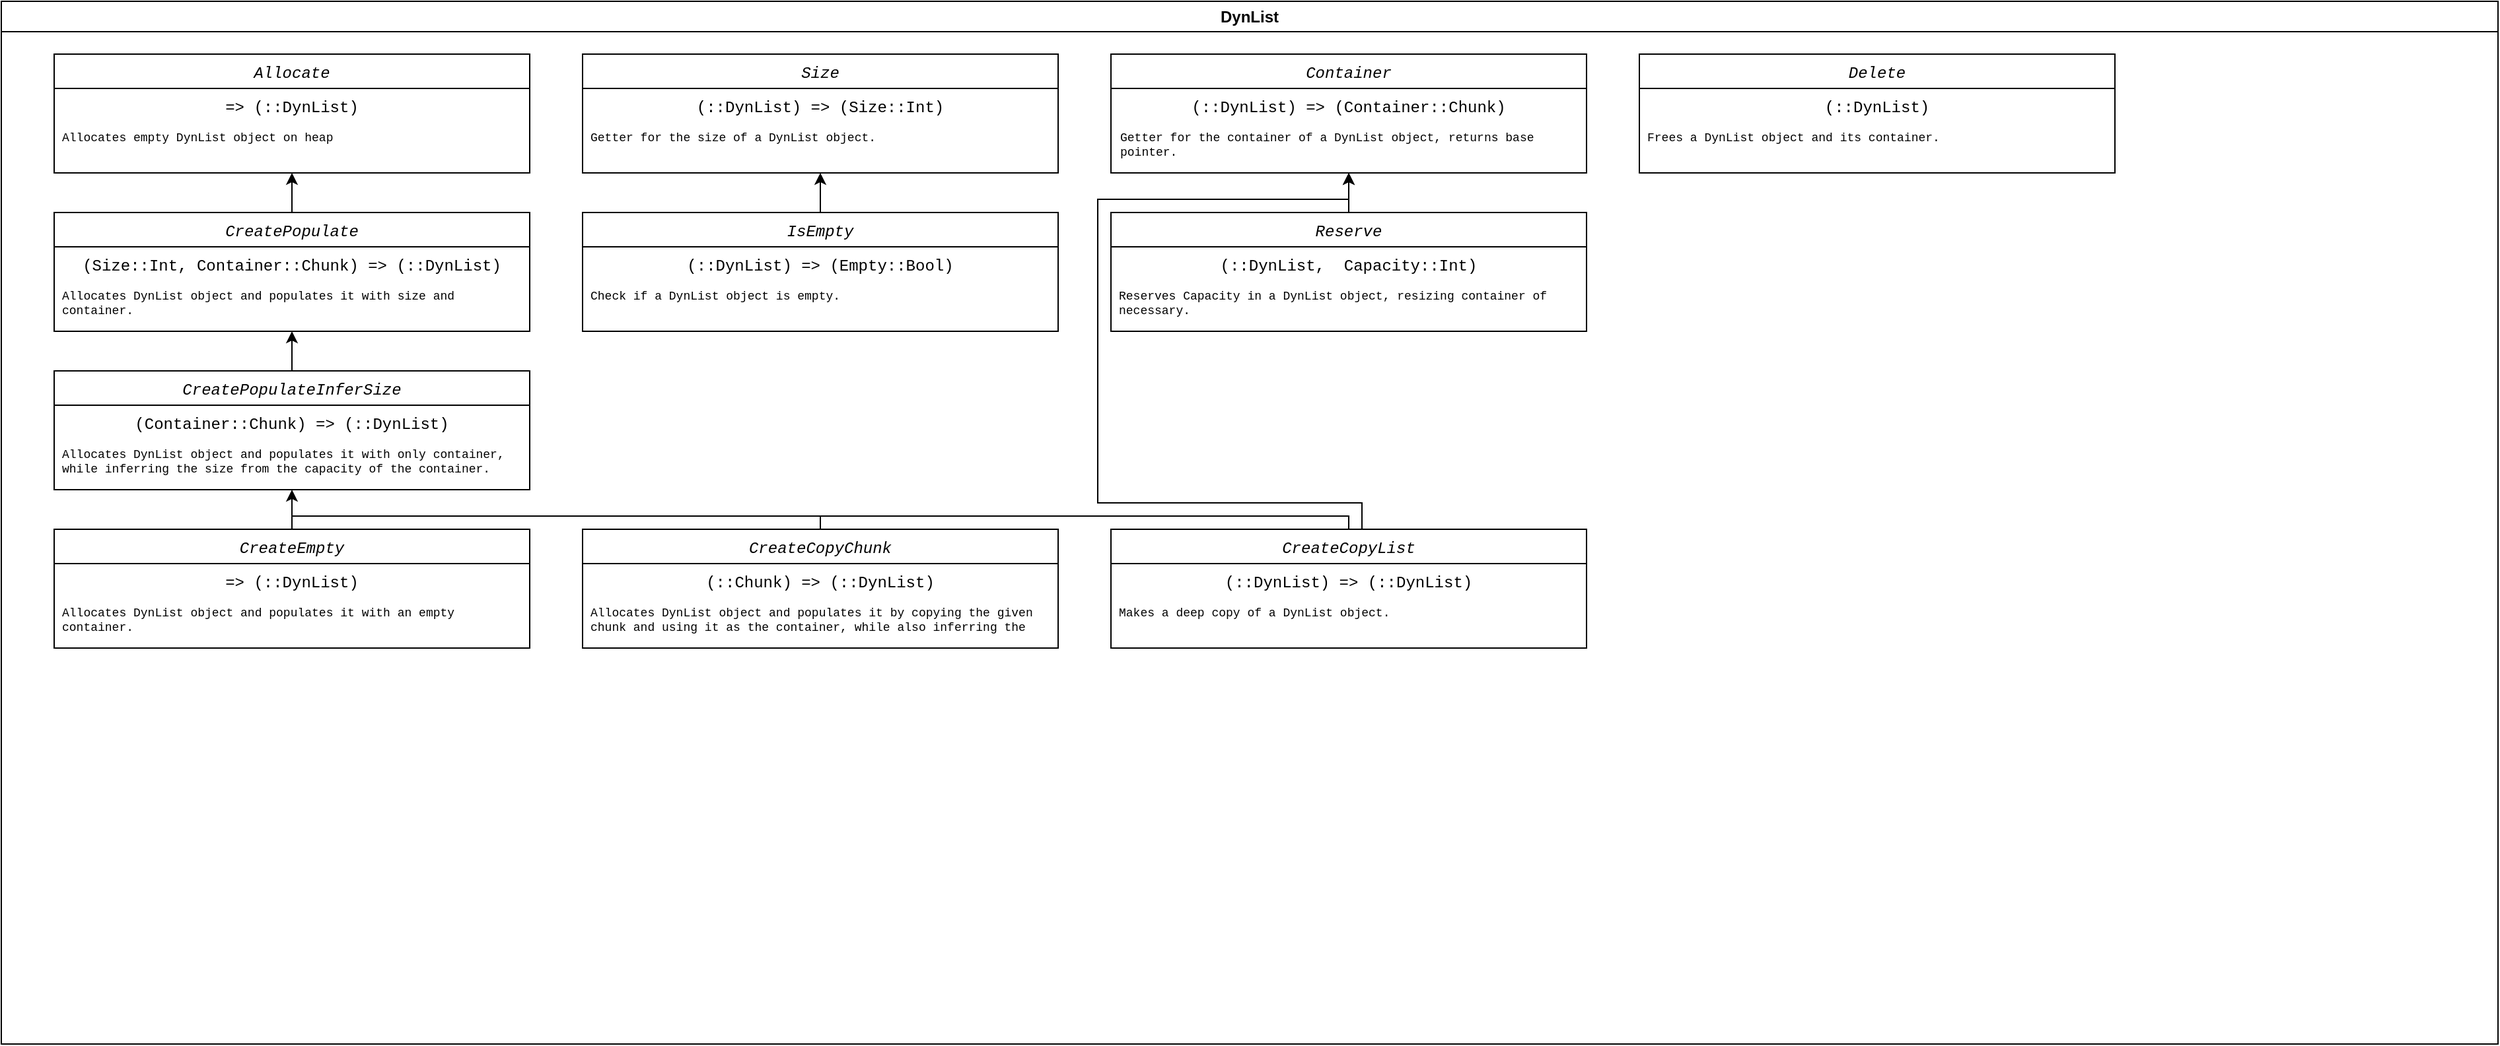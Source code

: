 <mxfile version="24.8.2">
  <diagram id="C5RBs43oDa-KdzZeNtuy" name="Page-1">
    <mxGraphModel dx="1327" dy="1308" grid="1" gridSize="10" guides="1" tooltips="1" connect="1" arrows="1" fold="1" page="1" pageScale="1" pageWidth="827" pageHeight="1169" math="0" shadow="0">
      <root>
        <mxCell id="WIyWlLk6GJQsqaUBKTNV-0" />
        <mxCell id="WIyWlLk6GJQsqaUBKTNV-1" parent="WIyWlLk6GJQsqaUBKTNV-0" />
        <mxCell id="zkfFHV4jXpPFQw0GAbJ--0" value="Allocate" style="swimlane;fontStyle=2;align=center;verticalAlign=top;childLayout=stackLayout;horizontal=1;startSize=26;horizontalStack=0;resizeParent=1;resizeLast=0;collapsible=1;marginBottom=0;rounded=0;shadow=0;strokeWidth=1;fontFamily=Courier New;" parent="WIyWlLk6GJQsqaUBKTNV-1" vertex="1">
          <mxGeometry x="80" y="80" width="360" height="90" as="geometry">
            <mxRectangle x="230" y="140" width="160" height="26" as="alternateBounds" />
          </mxGeometry>
        </mxCell>
        <mxCell id="zkfFHV4jXpPFQw0GAbJ--1" value="=&gt; (::DynList)" style="text;align=center;verticalAlign=top;spacingLeft=4;spacingRight=4;overflow=hidden;rotatable=0;points=[[0,0.5],[1,0.5]];portConstraint=eastwest;fontFamily=Courier New;" parent="zkfFHV4jXpPFQw0GAbJ--0" vertex="1">
          <mxGeometry y="26" width="360" height="26" as="geometry" />
        </mxCell>
        <mxCell id="98w87D4PLKCgbTlnpIyC-10" style="edgeStyle=orthogonalEdgeStyle;rounded=0;orthogonalLoop=1;jettySize=auto;html=1;entryX=0.5;entryY=1;entryDx=0;entryDy=0;" parent="WIyWlLk6GJQsqaUBKTNV-1" source="98w87D4PLKCgbTlnpIyC-5" target="zkfFHV4jXpPFQw0GAbJ--0" edge="1">
          <mxGeometry relative="1" as="geometry" />
        </mxCell>
        <mxCell id="98w87D4PLKCgbTlnpIyC-5" value="CreatePopulate" style="swimlane;fontStyle=2;align=center;verticalAlign=top;childLayout=stackLayout;horizontal=1;startSize=26;horizontalStack=0;resizeParent=1;resizeLast=0;collapsible=1;marginBottom=0;rounded=0;shadow=0;strokeWidth=1;fontFamily=Courier New;" parent="WIyWlLk6GJQsqaUBKTNV-1" vertex="1">
          <mxGeometry x="80" y="200" width="360" height="90" as="geometry">
            <mxRectangle x="230" y="140" width="160" height="26" as="alternateBounds" />
          </mxGeometry>
        </mxCell>
        <mxCell id="98w87D4PLKCgbTlnpIyC-6" value="(Size::Int, Container::Chunk) =&gt; (::DynList)" style="text;align=center;verticalAlign=top;spacingLeft=4;spacingRight=4;overflow=hidden;rotatable=0;points=[[0,0.5],[1,0.5]];portConstraint=eastwest;fontFamily=Courier New;" parent="98w87D4PLKCgbTlnpIyC-5" vertex="1">
          <mxGeometry y="26" width="360" height="26" as="geometry" />
        </mxCell>
        <mxCell id="98w87D4PLKCgbTlnpIyC-7" value="Allocates DynList object and populates it with size and container." style="text;align=left;verticalAlign=top;spacingLeft=4;spacingRight=4;overflow=hidden;rotatable=0;points=[[0,0.5],[1,0.5]];portConstraint=eastwest;rounded=0;shadow=0;html=0;fontSize=9;fontFamily=Courier New;whiteSpace=wrap;" parent="98w87D4PLKCgbTlnpIyC-5" vertex="1">
          <mxGeometry y="52" width="360" height="26" as="geometry" />
        </mxCell>
        <mxCell id="98w87D4PLKCgbTlnpIyC-15" style="edgeStyle=orthogonalEdgeStyle;rounded=0;orthogonalLoop=1;jettySize=auto;html=1;entryX=0.5;entryY=1;entryDx=0;entryDy=0;" parent="WIyWlLk6GJQsqaUBKTNV-1" source="98w87D4PLKCgbTlnpIyC-12" target="98w87D4PLKCgbTlnpIyC-5" edge="1">
          <mxGeometry relative="1" as="geometry" />
        </mxCell>
        <mxCell id="98w87D4PLKCgbTlnpIyC-12" value="CreatePopulateInferSize" style="swimlane;fontStyle=2;align=center;verticalAlign=top;childLayout=stackLayout;horizontal=1;startSize=26;horizontalStack=0;resizeParent=1;resizeLast=0;collapsible=1;marginBottom=0;rounded=0;shadow=0;strokeWidth=1;fontFamily=Courier New;" parent="WIyWlLk6GJQsqaUBKTNV-1" vertex="1">
          <mxGeometry x="80" y="320" width="360" height="90" as="geometry">
            <mxRectangle x="230" y="140" width="160" height="26" as="alternateBounds" />
          </mxGeometry>
        </mxCell>
        <mxCell id="98w87D4PLKCgbTlnpIyC-13" value="(Container::Chunk) =&gt; (::DynList)" style="text;align=center;verticalAlign=top;spacingLeft=4;spacingRight=4;overflow=hidden;rotatable=0;points=[[0,0.5],[1,0.5]];portConstraint=eastwest;fontFamily=Courier New;" parent="98w87D4PLKCgbTlnpIyC-12" vertex="1">
          <mxGeometry y="26" width="360" height="26" as="geometry" />
        </mxCell>
        <mxCell id="98w87D4PLKCgbTlnpIyC-14" value="Allocates DynList object and populates it with only container, while inferring the size from the capacity of the container." style="text;align=left;verticalAlign=top;spacingLeft=4;spacingRight=4;overflow=hidden;rotatable=0;points=[[0,0.5],[1,0.5]];portConstraint=eastwest;rounded=0;shadow=0;html=1;fontSize=9;fontFamily=Courier New;whiteSpace=wrap;" parent="98w87D4PLKCgbTlnpIyC-12" vertex="1">
          <mxGeometry y="52" width="360" height="26" as="geometry" />
        </mxCell>
        <mxCell id="98w87D4PLKCgbTlnpIyC-17" value="&lt;div&gt;DynList&lt;/div&gt;" style="swimlane;whiteSpace=wrap;html=1;" parent="WIyWlLk6GJQsqaUBKTNV-1" vertex="1">
          <mxGeometry x="40" y="40" width="1890" height="790" as="geometry" />
        </mxCell>
        <mxCell id="JBY5YZTSFnoMEUicHJw0-3" style="edgeStyle=orthogonalEdgeStyle;rounded=0;orthogonalLoop=1;jettySize=auto;html=1;" edge="1" parent="98w87D4PLKCgbTlnpIyC-17" source="JBY5YZTSFnoMEUicHJw0-0">
          <mxGeometry relative="1" as="geometry">
            <mxPoint x="220" y="370" as="targetPoint" />
          </mxGeometry>
        </mxCell>
        <mxCell id="JBY5YZTSFnoMEUicHJw0-0" value="CreateEmpty" style="swimlane;fontStyle=2;align=center;verticalAlign=top;childLayout=stackLayout;horizontal=1;startSize=26;horizontalStack=0;resizeParent=1;resizeLast=0;collapsible=1;marginBottom=0;rounded=0;shadow=0;strokeWidth=1;fontFamily=Courier New;" vertex="1" parent="98w87D4PLKCgbTlnpIyC-17">
          <mxGeometry x="40" y="400" width="360" height="90" as="geometry">
            <mxRectangle x="230" y="140" width="160" height="26" as="alternateBounds" />
          </mxGeometry>
        </mxCell>
        <mxCell id="JBY5YZTSFnoMEUicHJw0-1" value="=&gt; (::DynList)" style="text;align=center;verticalAlign=top;spacingLeft=4;spacingRight=4;overflow=hidden;rotatable=0;points=[[0,0.5],[1,0.5]];portConstraint=eastwest;fontFamily=Courier New;" vertex="1" parent="JBY5YZTSFnoMEUicHJw0-0">
          <mxGeometry y="26" width="360" height="26" as="geometry" />
        </mxCell>
        <mxCell id="JBY5YZTSFnoMEUicHJw0-2" value="Allocates DynList object and populates it with an empty container." style="text;align=left;verticalAlign=top;spacingLeft=4;spacingRight=4;overflow=hidden;rotatable=0;points=[[0,0.5],[1,0.5]];portConstraint=eastwest;rounded=0;shadow=0;html=0;fontSize=9;fontFamily=Courier New;whiteSpace=wrap;" vertex="1" parent="JBY5YZTSFnoMEUicHJw0-0">
          <mxGeometry y="52" width="360" height="26" as="geometry" />
        </mxCell>
        <mxCell id="zkfFHV4jXpPFQw0GAbJ--2" value="Allocates empty DynList object on heap&#xa;" style="text;align=left;verticalAlign=top;spacingLeft=4;spacingRight=4;overflow=hidden;rotatable=0;points=[[0,0.5],[1,0.5]];portConstraint=eastwest;rounded=0;shadow=0;html=0;fontSize=9;fontFamily=Courier New;whiteSpace=wrap;" parent="98w87D4PLKCgbTlnpIyC-17" vertex="1">
          <mxGeometry x="40" y="92" width="360" height="28" as="geometry" />
        </mxCell>
        <mxCell id="JBY5YZTSFnoMEUicHJw0-5" value="CreateCopyChunk" style="swimlane;fontStyle=2;align=center;verticalAlign=top;childLayout=stackLayout;horizontal=1;startSize=26;horizontalStack=0;resizeParent=1;resizeLast=0;collapsible=1;marginBottom=0;rounded=0;shadow=0;strokeWidth=1;fontFamily=Courier New;" vertex="1" parent="98w87D4PLKCgbTlnpIyC-17">
          <mxGeometry x="440" y="400" width="360" height="90" as="geometry">
            <mxRectangle x="230" y="140" width="160" height="26" as="alternateBounds" />
          </mxGeometry>
        </mxCell>
        <mxCell id="JBY5YZTSFnoMEUicHJw0-6" value="(::Chunk) =&gt; (::DynList)" style="text;align=center;verticalAlign=top;spacingLeft=4;spacingRight=4;overflow=hidden;rotatable=0;points=[[0,0.5],[1,0.5]];portConstraint=eastwest;fontFamily=Courier New;" vertex="1" parent="JBY5YZTSFnoMEUicHJw0-5">
          <mxGeometry y="26" width="360" height="26" as="geometry" />
        </mxCell>
        <mxCell id="JBY5YZTSFnoMEUicHJw0-7" value="Allocates DynList object and populates it by copying the given chunk and using it as the container, while also inferring the size." style="text;align=left;verticalAlign=top;spacingLeft=4;spacingRight=4;overflow=hidden;rotatable=0;points=[[0,0.5],[1,0.5]];portConstraint=eastwest;rounded=0;shadow=0;html=0;fontSize=9;fontFamily=Courier New;whiteSpace=wrap;" vertex="1" parent="JBY5YZTSFnoMEUicHJw0-5">
          <mxGeometry y="52" width="360" height="26" as="geometry" />
        </mxCell>
        <mxCell id="JBY5YZTSFnoMEUicHJw0-16" value="Size" style="swimlane;fontStyle=2;align=center;verticalAlign=top;childLayout=stackLayout;horizontal=1;startSize=26;horizontalStack=0;resizeParent=1;resizeLast=0;collapsible=1;marginBottom=0;rounded=0;shadow=0;strokeWidth=1;fontFamily=Courier New;" vertex="1" parent="98w87D4PLKCgbTlnpIyC-17">
          <mxGeometry x="440" y="40" width="360" height="90" as="geometry">
            <mxRectangle x="230" y="140" width="160" height="26" as="alternateBounds" />
          </mxGeometry>
        </mxCell>
        <mxCell id="JBY5YZTSFnoMEUicHJw0-17" value="(::DynList) =&gt; (Size::Int)" style="text;align=center;verticalAlign=top;spacingLeft=4;spacingRight=4;overflow=hidden;rotatable=0;points=[[0,0.5],[1,0.5]];portConstraint=eastwest;fontFamily=Courier New;" vertex="1" parent="JBY5YZTSFnoMEUicHJw0-16">
          <mxGeometry y="26" width="360" height="26" as="geometry" />
        </mxCell>
        <mxCell id="JBY5YZTSFnoMEUicHJw0-18" value="Getter for the size of a DynList object." style="text;align=left;verticalAlign=top;spacingLeft=4;spacingRight=4;overflow=hidden;rotatable=0;points=[[0,0.5],[1,0.5]];portConstraint=eastwest;rounded=0;shadow=0;html=0;fontSize=9;fontFamily=Courier New;whiteSpace=wrap;" vertex="1" parent="98w87D4PLKCgbTlnpIyC-17">
          <mxGeometry x="440" y="92" width="360" height="28" as="geometry" />
        </mxCell>
        <mxCell id="JBY5YZTSFnoMEUicHJw0-19" value="Container" style="swimlane;fontStyle=2;align=center;verticalAlign=top;childLayout=stackLayout;horizontal=1;startSize=26;horizontalStack=0;resizeParent=1;resizeLast=0;collapsible=1;marginBottom=0;rounded=0;shadow=0;strokeWidth=1;fontFamily=Courier New;" vertex="1" parent="98w87D4PLKCgbTlnpIyC-17">
          <mxGeometry x="840" y="40" width="360" height="90" as="geometry">
            <mxRectangle x="230" y="140" width="160" height="26" as="alternateBounds" />
          </mxGeometry>
        </mxCell>
        <mxCell id="JBY5YZTSFnoMEUicHJw0-20" value="(::DynList) =&gt; (Container::Chunk)" style="text;align=center;verticalAlign=top;spacingLeft=4;spacingRight=4;overflow=hidden;rotatable=0;points=[[0,0.5],[1,0.5]];portConstraint=eastwest;fontFamily=Courier New;" vertex="1" parent="JBY5YZTSFnoMEUicHJw0-19">
          <mxGeometry y="26" width="360" height="26" as="geometry" />
        </mxCell>
        <mxCell id="JBY5YZTSFnoMEUicHJw0-21" value="Getter for the container of a DynList object, returns base pointer." style="text;align=left;verticalAlign=top;spacingLeft=4;spacingRight=4;overflow=hidden;rotatable=0;points=[[0,0.5],[1,0.5]];portConstraint=eastwest;rounded=0;shadow=0;html=0;fontSize=9;fontFamily=Courier New;whiteSpace=wrap;" vertex="1" parent="98w87D4PLKCgbTlnpIyC-17">
          <mxGeometry x="841" y="92" width="360" height="28" as="geometry" />
        </mxCell>
        <mxCell id="JBY5YZTSFnoMEUicHJw0-26" style="edgeStyle=orthogonalEdgeStyle;rounded=0;orthogonalLoop=1;jettySize=auto;html=1;entryX=0.5;entryY=1;entryDx=0;entryDy=0;" edge="1" parent="98w87D4PLKCgbTlnpIyC-17" source="JBY5YZTSFnoMEUicHJw0-22" target="JBY5YZTSFnoMEUicHJw0-16">
          <mxGeometry relative="1" as="geometry" />
        </mxCell>
        <mxCell id="JBY5YZTSFnoMEUicHJw0-22" value="IsEmpty" style="swimlane;fontStyle=2;align=center;verticalAlign=top;childLayout=stackLayout;horizontal=1;startSize=26;horizontalStack=0;resizeParent=1;resizeLast=0;collapsible=1;marginBottom=0;rounded=0;shadow=0;strokeWidth=1;fontFamily=Courier New;" vertex="1" parent="98w87D4PLKCgbTlnpIyC-17">
          <mxGeometry x="440" y="160" width="360" height="90" as="geometry">
            <mxRectangle x="230" y="140" width="160" height="26" as="alternateBounds" />
          </mxGeometry>
        </mxCell>
        <mxCell id="JBY5YZTSFnoMEUicHJw0-23" value="(::DynList) =&gt; (Empty::Bool)" style="text;align=center;verticalAlign=top;spacingLeft=4;spacingRight=4;overflow=hidden;rotatable=0;points=[[0,0.5],[1,0.5]];portConstraint=eastwest;fontFamily=Courier New;" vertex="1" parent="JBY5YZTSFnoMEUicHJw0-22">
          <mxGeometry y="26" width="360" height="26" as="geometry" />
        </mxCell>
        <mxCell id="JBY5YZTSFnoMEUicHJw0-24" value="Check if a DynList object is empty." style="text;align=left;verticalAlign=top;spacingLeft=4;spacingRight=4;overflow=hidden;rotatable=0;points=[[0,0.5],[1,0.5]];portConstraint=eastwest;rounded=0;shadow=0;html=0;fontSize=9;fontFamily=Courier New;whiteSpace=wrap;" vertex="1" parent="98w87D4PLKCgbTlnpIyC-17">
          <mxGeometry x="440" y="212" width="360" height="28" as="geometry" />
        </mxCell>
        <mxCell id="JBY5YZTSFnoMEUicHJw0-27" value="Delete" style="swimlane;fontStyle=2;align=center;verticalAlign=top;childLayout=stackLayout;horizontal=1;startSize=26;horizontalStack=0;resizeParent=1;resizeLast=0;collapsible=1;marginBottom=0;rounded=0;shadow=0;strokeWidth=1;fontFamily=Courier New;" vertex="1" parent="98w87D4PLKCgbTlnpIyC-17">
          <mxGeometry x="1240" y="40" width="360" height="90" as="geometry">
            <mxRectangle x="230" y="140" width="160" height="26" as="alternateBounds" />
          </mxGeometry>
        </mxCell>
        <mxCell id="JBY5YZTSFnoMEUicHJw0-28" value="(::DynList)" style="text;align=center;verticalAlign=top;spacingLeft=4;spacingRight=4;overflow=hidden;rotatable=0;points=[[0,0.5],[1,0.5]];portConstraint=eastwest;fontFamily=Courier New;" vertex="1" parent="JBY5YZTSFnoMEUicHJw0-27">
          <mxGeometry y="26" width="360" height="26" as="geometry" />
        </mxCell>
        <mxCell id="JBY5YZTSFnoMEUicHJw0-29" value="Frees a DynList object and its container." style="text;align=left;verticalAlign=top;spacingLeft=4;spacingRight=4;overflow=hidden;rotatable=0;points=[[0,0.5],[1,0.5]];portConstraint=eastwest;rounded=0;shadow=0;html=0;fontSize=9;fontFamily=Courier New;whiteSpace=wrap;" vertex="1" parent="98w87D4PLKCgbTlnpIyC-17">
          <mxGeometry x="1240" y="92" width="360" height="28" as="geometry" />
        </mxCell>
        <mxCell id="JBY5YZTSFnoMEUicHJw0-57" style="edgeStyle=orthogonalEdgeStyle;rounded=0;orthogonalLoop=1;jettySize=auto;html=1;" edge="1" parent="98w87D4PLKCgbTlnpIyC-17" source="JBY5YZTSFnoMEUicHJw0-52">
          <mxGeometry relative="1" as="geometry">
            <mxPoint x="1020" y="130" as="targetPoint" />
            <Array as="points">
              <mxPoint x="1030" y="380" />
              <mxPoint x="830" y="380" />
              <mxPoint x="830" y="150" />
              <mxPoint x="1020" y="150" />
            </Array>
          </mxGeometry>
        </mxCell>
        <mxCell id="JBY5YZTSFnoMEUicHJw0-52" value="CreateCopyList" style="swimlane;fontStyle=2;align=center;verticalAlign=top;childLayout=stackLayout;horizontal=1;startSize=26;horizontalStack=0;resizeParent=1;resizeLast=0;collapsible=1;marginBottom=0;rounded=0;shadow=0;strokeWidth=1;fontFamily=Courier New;" vertex="1" parent="98w87D4PLKCgbTlnpIyC-17">
          <mxGeometry x="840" y="400" width="360" height="90" as="geometry">
            <mxRectangle x="230" y="140" width="160" height="26" as="alternateBounds" />
          </mxGeometry>
        </mxCell>
        <mxCell id="JBY5YZTSFnoMEUicHJw0-53" value="(::DynList) =&gt; (::DynList)" style="text;align=center;verticalAlign=top;spacingLeft=4;spacingRight=4;overflow=hidden;rotatable=0;points=[[0,0.5],[1,0.5]];portConstraint=eastwest;fontFamily=Courier New;" vertex="1" parent="JBY5YZTSFnoMEUicHJw0-52">
          <mxGeometry y="26" width="360" height="26" as="geometry" />
        </mxCell>
        <mxCell id="JBY5YZTSFnoMEUicHJw0-54" value="Makes a deep copy of a DynList object." style="text;align=left;verticalAlign=top;spacingLeft=4;spacingRight=4;overflow=hidden;rotatable=0;points=[[0,0.5],[1,0.5]];portConstraint=eastwest;rounded=0;shadow=0;html=0;fontSize=9;fontFamily=Courier New;whiteSpace=wrap;" vertex="1" parent="JBY5YZTSFnoMEUicHJw0-52">
          <mxGeometry y="52" width="360" height="26" as="geometry" />
        </mxCell>
        <mxCell id="JBY5YZTSFnoMEUicHJw0-56" value="" style="endArrow=none;html=1;rounded=0;edgeStyle=orthogonalEdgeStyle;" edge="1" parent="98w87D4PLKCgbTlnpIyC-17">
          <mxGeometry width="50" height="50" relative="1" as="geometry">
            <mxPoint x="620" y="390" as="sourcePoint" />
            <mxPoint x="1020" y="400" as="targetPoint" />
            <Array as="points">
              <mxPoint x="1020" y="390" />
            </Array>
          </mxGeometry>
        </mxCell>
        <mxCell id="JBY5YZTSFnoMEUicHJw0-62" style="edgeStyle=orthogonalEdgeStyle;rounded=0;orthogonalLoop=1;jettySize=auto;html=1;entryX=0.5;entryY=1;entryDx=0;entryDy=0;" edge="1" parent="98w87D4PLKCgbTlnpIyC-17" source="JBY5YZTSFnoMEUicHJw0-58" target="JBY5YZTSFnoMEUicHJw0-19">
          <mxGeometry relative="1" as="geometry">
            <mxPoint x="1021.0" y="140" as="targetPoint" />
            <Array as="points" />
          </mxGeometry>
        </mxCell>
        <mxCell id="JBY5YZTSFnoMEUicHJw0-58" value="Reserve" style="swimlane;fontStyle=2;align=center;verticalAlign=top;childLayout=stackLayout;horizontal=1;startSize=26;horizontalStack=0;resizeParent=1;resizeLast=0;collapsible=1;marginBottom=0;rounded=0;shadow=0;strokeWidth=1;fontFamily=Courier New;" vertex="1" parent="98w87D4PLKCgbTlnpIyC-17">
          <mxGeometry x="840" y="160" width="360" height="90" as="geometry">
            <mxRectangle x="230" y="140" width="160" height="26" as="alternateBounds" />
          </mxGeometry>
        </mxCell>
        <mxCell id="JBY5YZTSFnoMEUicHJw0-59" value="(::DynList,  Capacity::Int)" style="text;align=center;verticalAlign=top;spacingLeft=4;spacingRight=4;overflow=hidden;rotatable=0;points=[[0,0.5],[1,0.5]];portConstraint=eastwest;fontFamily=Courier New;" vertex="1" parent="JBY5YZTSFnoMEUicHJw0-58">
          <mxGeometry y="26" width="360" height="26" as="geometry" />
        </mxCell>
        <mxCell id="JBY5YZTSFnoMEUicHJw0-60" value="Reserves Capacity in a DynList object, resizing container of necessary." style="text;align=left;verticalAlign=top;spacingLeft=4;spacingRight=4;overflow=hidden;rotatable=0;points=[[0,0.5],[1,0.5]];portConstraint=eastwest;rounded=0;shadow=0;html=0;fontSize=9;fontFamily=Courier New;whiteSpace=wrap;" vertex="1" parent="JBY5YZTSFnoMEUicHJw0-58">
          <mxGeometry y="52" width="360" height="26" as="geometry" />
        </mxCell>
        <mxCell id="JBY5YZTSFnoMEUicHJw0-11" value="" style="endArrow=none;html=1;rounded=0;edgeStyle=orthogonalEdgeStyle;entryX=0.5;entryY=0;entryDx=0;entryDy=0;" edge="1" parent="WIyWlLk6GJQsqaUBKTNV-1" target="JBY5YZTSFnoMEUicHJw0-5">
          <mxGeometry width="50" height="50" relative="1" as="geometry">
            <mxPoint x="260" y="430" as="sourcePoint" />
            <mxPoint x="660" y="420" as="targetPoint" />
            <Array as="points">
              <mxPoint x="660" y="430" />
            </Array>
          </mxGeometry>
        </mxCell>
      </root>
    </mxGraphModel>
  </diagram>
</mxfile>
